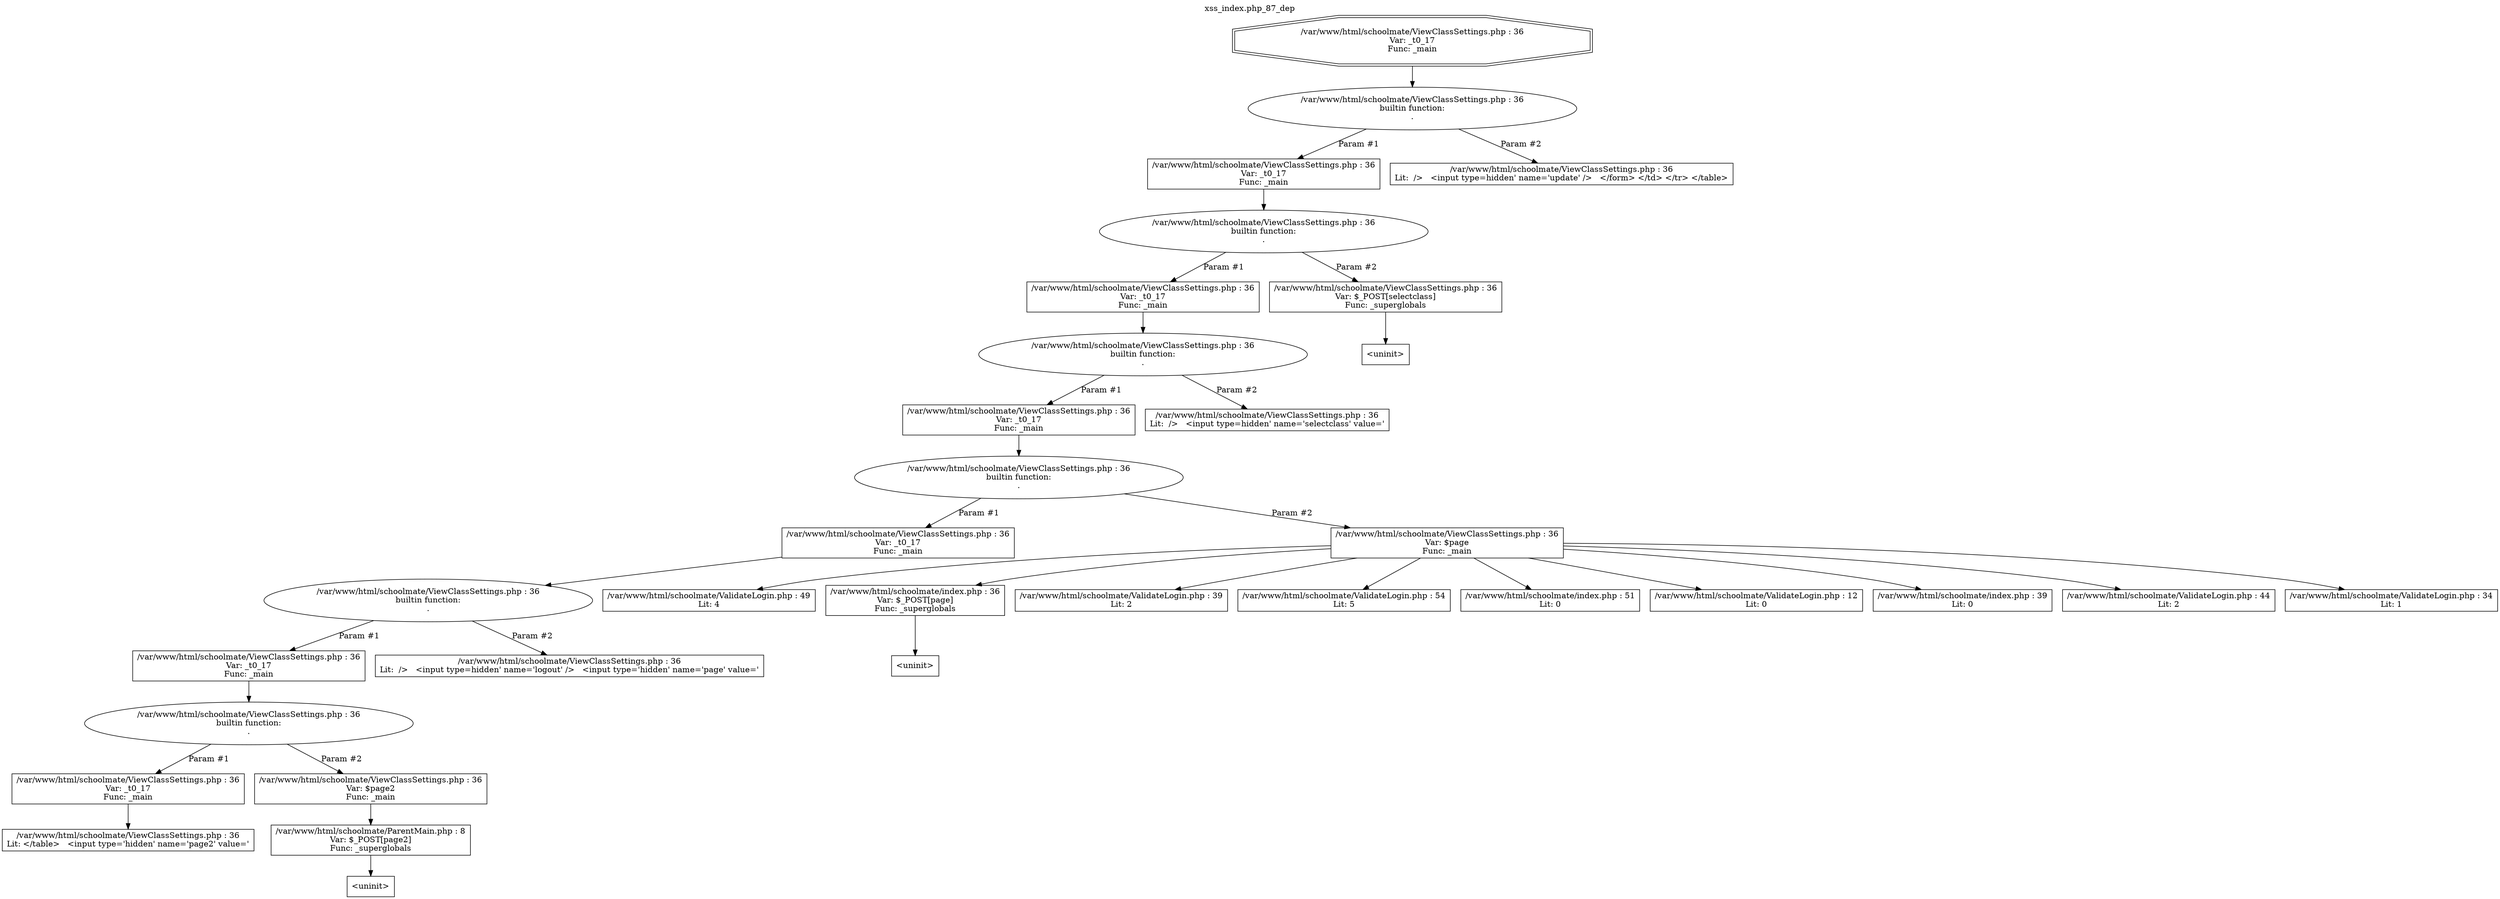 digraph cfg {
  label="xss_index.php_87_dep";
  labelloc=t;
  n1 [shape=doubleoctagon, label="/var/www/html/schoolmate/ViewClassSettings.php : 36\nVar: _t0_17\nFunc: _main\n"];
  n2 [shape=ellipse, label="/var/www/html/schoolmate/ViewClassSettings.php : 36\nbuiltin function:\n.\n"];
  n3 [shape=box, label="/var/www/html/schoolmate/ViewClassSettings.php : 36\nVar: _t0_17\nFunc: _main\n"];
  n4 [shape=ellipse, label="/var/www/html/schoolmate/ViewClassSettings.php : 36\nbuiltin function:\n.\n"];
  n5 [shape=box, label="/var/www/html/schoolmate/ViewClassSettings.php : 36\nVar: _t0_17\nFunc: _main\n"];
  n6 [shape=ellipse, label="/var/www/html/schoolmate/ViewClassSettings.php : 36\nbuiltin function:\n.\n"];
  n7 [shape=box, label="/var/www/html/schoolmate/ViewClassSettings.php : 36\nVar: _t0_17\nFunc: _main\n"];
  n8 [shape=ellipse, label="/var/www/html/schoolmate/ViewClassSettings.php : 36\nbuiltin function:\n.\n"];
  n9 [shape=box, label="/var/www/html/schoolmate/ViewClassSettings.php : 36\nVar: _t0_17\nFunc: _main\n"];
  n10 [shape=ellipse, label="/var/www/html/schoolmate/ViewClassSettings.php : 36\nbuiltin function:\n.\n"];
  n11 [shape=box, label="/var/www/html/schoolmate/ViewClassSettings.php : 36\nVar: _t0_17\nFunc: _main\n"];
  n12 [shape=ellipse, label="/var/www/html/schoolmate/ViewClassSettings.php : 36\nbuiltin function:\n.\n"];
  n13 [shape=box, label="/var/www/html/schoolmate/ViewClassSettings.php : 36\nVar: _t0_17\nFunc: _main\n"];
  n14 [shape=box, label="/var/www/html/schoolmate/ViewClassSettings.php : 36\nLit: </table>   <input type='hidden' name='page2' value='\n"];
  n15 [shape=box, label="/var/www/html/schoolmate/ViewClassSettings.php : 36\nVar: $page2\nFunc: _main\n"];
  n16 [shape=box, label="/var/www/html/schoolmate/ParentMain.php : 8\nVar: $_POST[page2]\nFunc: _superglobals\n"];
  n17 [shape=box, label="<uninit>"];
  n18 [shape=box, label="/var/www/html/schoolmate/ViewClassSettings.php : 36\nLit:  />   <input type=hidden' name='logout' />   <input type='hidden' name='page' value='\n"];
  n19 [shape=box, label="/var/www/html/schoolmate/ViewClassSettings.php : 36\nVar: $page\nFunc: _main\n"];
  n20 [shape=box, label="/var/www/html/schoolmate/ValidateLogin.php : 49\nLit: 4\n"];
  n21 [shape=box, label="/var/www/html/schoolmate/index.php : 36\nVar: $_POST[page]\nFunc: _superglobals\n"];
  n22 [shape=box, label="<uninit>"];
  n23 [shape=box, label="/var/www/html/schoolmate/ValidateLogin.php : 39\nLit: 2\n"];
  n24 [shape=box, label="/var/www/html/schoolmate/ValidateLogin.php : 54\nLit: 5\n"];
  n25 [shape=box, label="/var/www/html/schoolmate/index.php : 51\nLit: 0\n"];
  n26 [shape=box, label="/var/www/html/schoolmate/ValidateLogin.php : 12\nLit: 0\n"];
  n27 [shape=box, label="/var/www/html/schoolmate/index.php : 39\nLit: 0\n"];
  n28 [shape=box, label="/var/www/html/schoolmate/ValidateLogin.php : 44\nLit: 2\n"];
  n29 [shape=box, label="/var/www/html/schoolmate/ValidateLogin.php : 34\nLit: 1\n"];
  n30 [shape=box, label="/var/www/html/schoolmate/ViewClassSettings.php : 36\nLit:  />   <input type=hidden' name='selectclass' value='\n"];
  n31 [shape=box, label="/var/www/html/schoolmate/ViewClassSettings.php : 36\nVar: $_POST[selectclass]\nFunc: _superglobals\n"];
  n32 [shape=box, label="<uninit>"];
  n33 [shape=box, label="/var/www/html/schoolmate/ViewClassSettings.php : 36\nLit:  />   <input type=hidden' name='update' />   </form> </td> </tr> </table>\n"];
  n1 -> n2;
  n3 -> n4;
  n5 -> n6;
  n7 -> n8;
  n9 -> n10;
  n11 -> n12;
  n13 -> n14;
  n12 -> n13[label="Param #1"];
  n12 -> n15[label="Param #2"];
  n16 -> n17;
  n15 -> n16;
  n10 -> n11[label="Param #1"];
  n10 -> n18[label="Param #2"];
  n8 -> n9[label="Param #1"];
  n8 -> n19[label="Param #2"];
  n19 -> n20;
  n19 -> n21;
  n19 -> n23;
  n19 -> n24;
  n19 -> n25;
  n19 -> n26;
  n19 -> n27;
  n19 -> n28;
  n19 -> n29;
  n21 -> n22;
  n6 -> n7[label="Param #1"];
  n6 -> n30[label="Param #2"];
  n4 -> n5[label="Param #1"];
  n4 -> n31[label="Param #2"];
  n31 -> n32;
  n2 -> n3[label="Param #1"];
  n2 -> n33[label="Param #2"];
}
